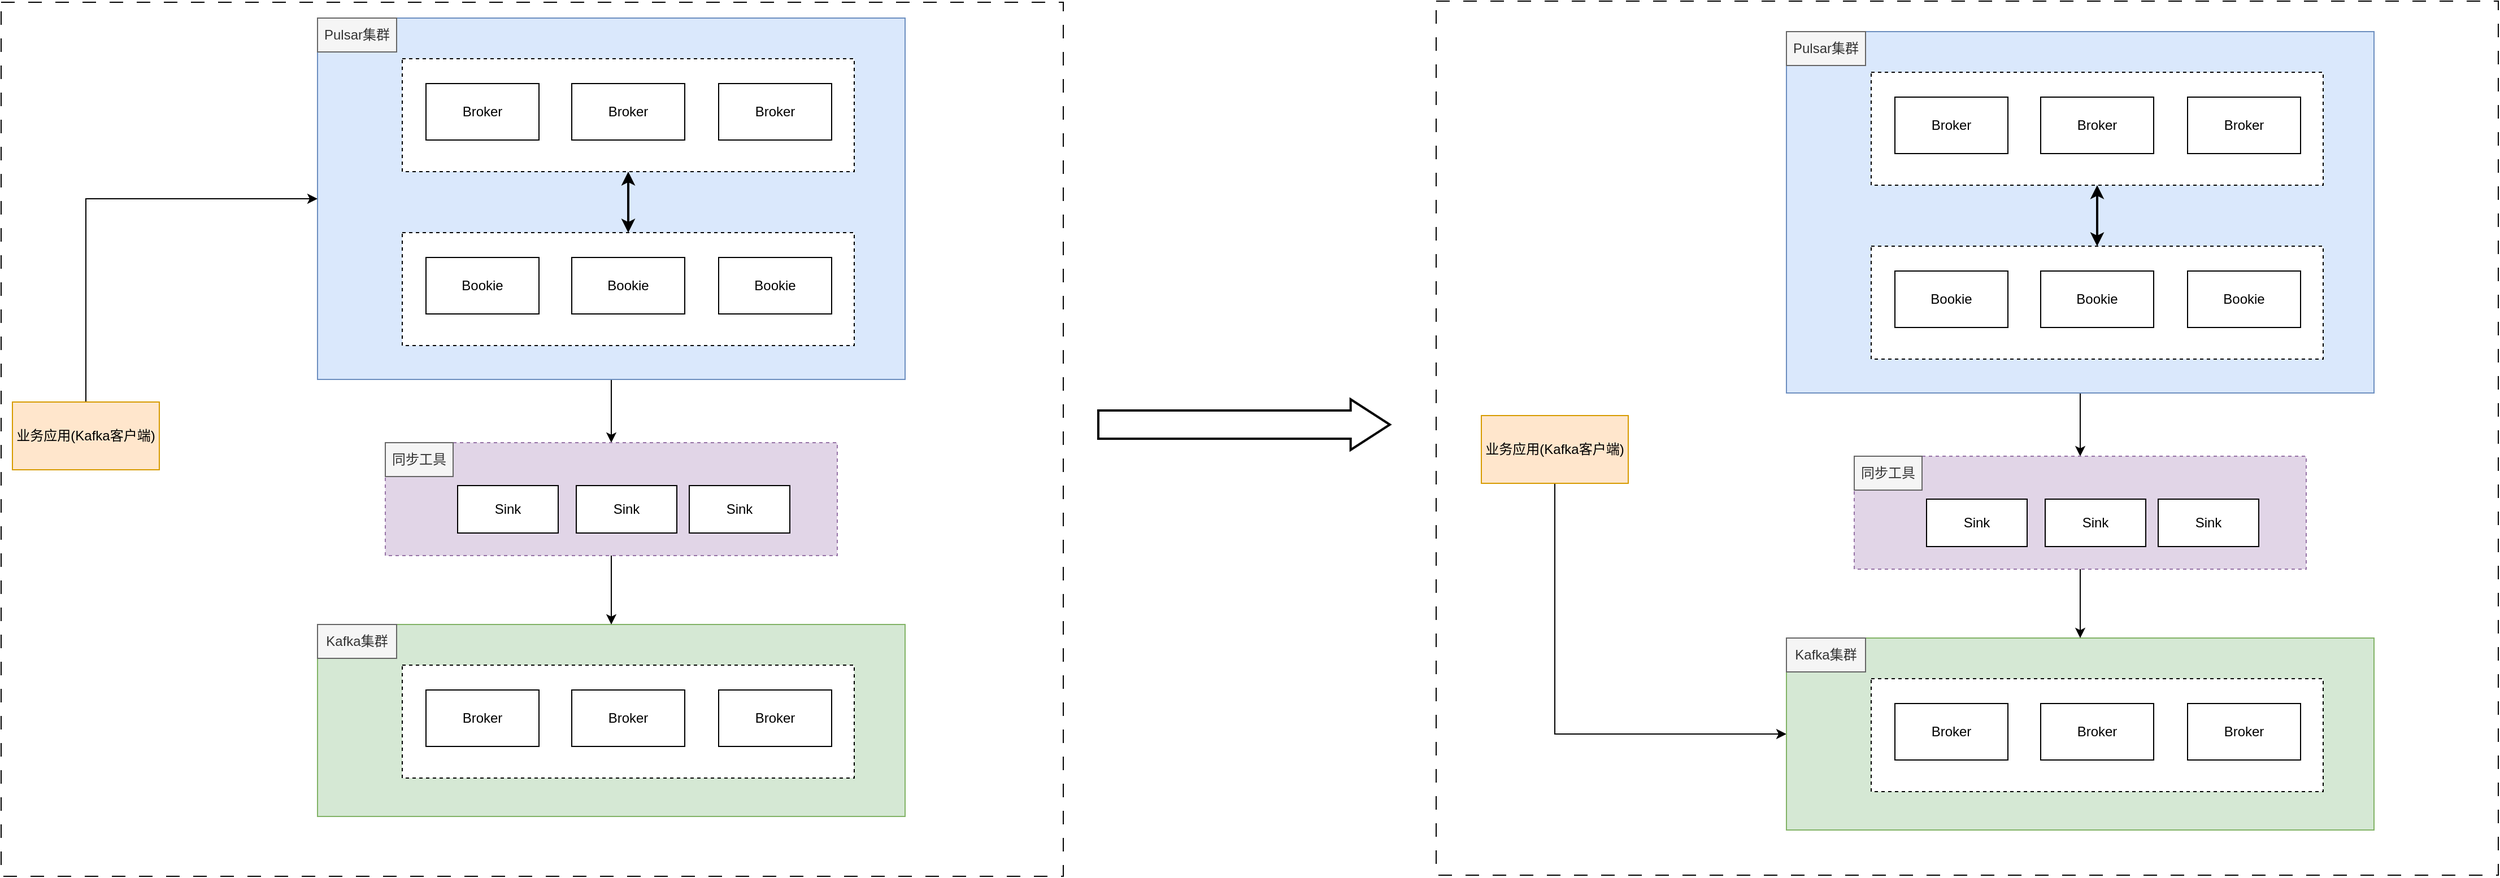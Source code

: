 <mxfile version="24.9.2">
  <diagram name="第 1 页" id="pD7Vnod6R_do5UHSJl3m">
    <mxGraphModel dx="2049" dy="1001" grid="1" gridSize="10" guides="1" tooltips="1" connect="1" arrows="1" fold="1" page="1" pageScale="1" pageWidth="1654" pageHeight="1169" math="0" shadow="0">
      <root>
        <mxCell id="0" />
        <mxCell id="1" parent="0" />
        <mxCell id="7kd3n6yTpFLGsjgeZZEd-77" value="" style="rounded=0;whiteSpace=wrap;html=1;dashed=1;dashPattern=12 12;" vertex="1" parent="1">
          <mxGeometry x="1280" y="5" width="940" height="774" as="geometry" />
        </mxCell>
        <mxCell id="7kd3n6yTpFLGsjgeZZEd-76" value="" style="rounded=0;whiteSpace=wrap;html=1;dashed=1;dashPattern=12 12;" vertex="1" parent="1">
          <mxGeometry x="10" y="6" width="940" height="774" as="geometry" />
        </mxCell>
        <mxCell id="7kd3n6yTpFLGsjgeZZEd-41" style="edgeStyle=orthogonalEdgeStyle;rounded=0;orthogonalLoop=1;jettySize=auto;html=1;exitX=0.5;exitY=1;exitDx=0;exitDy=0;entryX=0.5;entryY=0;entryDx=0;entryDy=0;" edge="1" parent="1" source="7kd3n6yTpFLGsjgeZZEd-14" target="7kd3n6yTpFLGsjgeZZEd-36">
          <mxGeometry relative="1" as="geometry" />
        </mxCell>
        <mxCell id="7kd3n6yTpFLGsjgeZZEd-14" value="" style="rounded=0;whiteSpace=wrap;html=1;fillColor=#dae8fc;strokeColor=#6c8ebf;" vertex="1" parent="1">
          <mxGeometry x="290" y="20" width="520" height="320" as="geometry" />
        </mxCell>
        <mxCell id="7kd3n6yTpFLGsjgeZZEd-47" style="edgeStyle=orthogonalEdgeStyle;rounded=0;orthogonalLoop=1;jettySize=auto;html=1;exitX=0.5;exitY=0;exitDx=0;exitDy=0;entryX=0;entryY=0.5;entryDx=0;entryDy=0;" edge="1" parent="1" source="7kd3n6yTpFLGsjgeZZEd-1" target="7kd3n6yTpFLGsjgeZZEd-14">
          <mxGeometry relative="1" as="geometry" />
        </mxCell>
        <mxCell id="7kd3n6yTpFLGsjgeZZEd-1" value="业务应用(Kafka客户端)" style="rounded=0;whiteSpace=wrap;html=1;fillColor=#ffe6cc;strokeColor=#d79b00;" vertex="1" parent="1">
          <mxGeometry x="20" y="360" width="130" height="60" as="geometry" />
        </mxCell>
        <mxCell id="7kd3n6yTpFLGsjgeZZEd-13" style="edgeStyle=orthogonalEdgeStyle;rounded=0;orthogonalLoop=1;jettySize=auto;html=1;exitX=0.5;exitY=1;exitDx=0;exitDy=0;startArrow=classic;startFill=1;strokeWidth=2;" edge="1" parent="1" source="7kd3n6yTpFLGsjgeZZEd-2" target="7kd3n6yTpFLGsjgeZZEd-9">
          <mxGeometry relative="1" as="geometry" />
        </mxCell>
        <mxCell id="7kd3n6yTpFLGsjgeZZEd-2" value="" style="rounded=0;whiteSpace=wrap;html=1;dashed=1;" vertex="1" parent="1">
          <mxGeometry x="365" y="56" width="400" height="100" as="geometry" />
        </mxCell>
        <mxCell id="7kd3n6yTpFLGsjgeZZEd-4" value="Broker" style="rounded=0;whiteSpace=wrap;html=1;" vertex="1" parent="1">
          <mxGeometry x="386" y="78" width="100" height="50" as="geometry" />
        </mxCell>
        <mxCell id="7kd3n6yTpFLGsjgeZZEd-5" value="Broker" style="rounded=0;whiteSpace=wrap;html=1;" vertex="1" parent="1">
          <mxGeometry x="515" y="78" width="100" height="50" as="geometry" />
        </mxCell>
        <mxCell id="7kd3n6yTpFLGsjgeZZEd-8" value="Broker" style="rounded=0;whiteSpace=wrap;html=1;" vertex="1" parent="1">
          <mxGeometry x="645" y="78" width="100" height="50" as="geometry" />
        </mxCell>
        <mxCell id="7kd3n6yTpFLGsjgeZZEd-9" value="" style="rounded=0;whiteSpace=wrap;html=1;dashed=1;" vertex="1" parent="1">
          <mxGeometry x="365" y="210" width="400" height="100" as="geometry" />
        </mxCell>
        <mxCell id="7kd3n6yTpFLGsjgeZZEd-10" value="Bookie" style="rounded=0;whiteSpace=wrap;html=1;" vertex="1" parent="1">
          <mxGeometry x="386" y="232" width="100" height="50" as="geometry" />
        </mxCell>
        <mxCell id="7kd3n6yTpFLGsjgeZZEd-11" value="Bookie" style="rounded=0;whiteSpace=wrap;html=1;" vertex="1" parent="1">
          <mxGeometry x="515" y="232" width="100" height="50" as="geometry" />
        </mxCell>
        <mxCell id="7kd3n6yTpFLGsjgeZZEd-12" value="Bookie" style="rounded=0;whiteSpace=wrap;html=1;" vertex="1" parent="1">
          <mxGeometry x="645" y="232" width="100" height="50" as="geometry" />
        </mxCell>
        <mxCell id="7kd3n6yTpFLGsjgeZZEd-15" value="Pulsar集群" style="text;html=1;align=center;verticalAlign=middle;whiteSpace=wrap;rounded=0;fillColor=#f5f5f5;fontColor=#333333;strokeColor=#666666;" vertex="1" parent="1">
          <mxGeometry x="290" y="20" width="70" height="30" as="geometry" />
        </mxCell>
        <mxCell id="7kd3n6yTpFLGsjgeZZEd-17" value="" style="rounded=0;whiteSpace=wrap;html=1;fillColor=#d5e8d4;strokeColor=#82b366;" vertex="1" parent="1">
          <mxGeometry x="290" y="557" width="520" height="170" as="geometry" />
        </mxCell>
        <mxCell id="7kd3n6yTpFLGsjgeZZEd-19" value="" style="rounded=0;whiteSpace=wrap;html=1;dashed=1;" vertex="1" parent="1">
          <mxGeometry x="365" y="593" width="400" height="100" as="geometry" />
        </mxCell>
        <mxCell id="7kd3n6yTpFLGsjgeZZEd-20" value="Broker" style="rounded=0;whiteSpace=wrap;html=1;" vertex="1" parent="1">
          <mxGeometry x="386" y="615" width="100" height="50" as="geometry" />
        </mxCell>
        <mxCell id="7kd3n6yTpFLGsjgeZZEd-21" value="Broker" style="rounded=0;whiteSpace=wrap;html=1;" vertex="1" parent="1">
          <mxGeometry x="515" y="615" width="100" height="50" as="geometry" />
        </mxCell>
        <mxCell id="7kd3n6yTpFLGsjgeZZEd-22" value="Broker" style="rounded=0;whiteSpace=wrap;html=1;" vertex="1" parent="1">
          <mxGeometry x="645" y="615" width="100" height="50" as="geometry" />
        </mxCell>
        <mxCell id="7kd3n6yTpFLGsjgeZZEd-27" value="Kafka集群" style="text;html=1;align=center;verticalAlign=middle;whiteSpace=wrap;rounded=0;fillColor=#f5f5f5;fontColor=#333333;strokeColor=#666666;" vertex="1" parent="1">
          <mxGeometry x="290" y="557" width="70" height="30" as="geometry" />
        </mxCell>
        <mxCell id="7kd3n6yTpFLGsjgeZZEd-42" style="edgeStyle=orthogonalEdgeStyle;rounded=0;orthogonalLoop=1;jettySize=auto;html=1;exitX=0.5;exitY=1;exitDx=0;exitDy=0;entryX=0.5;entryY=0;entryDx=0;entryDy=0;" edge="1" parent="1" source="7kd3n6yTpFLGsjgeZZEd-36" target="7kd3n6yTpFLGsjgeZZEd-17">
          <mxGeometry relative="1" as="geometry" />
        </mxCell>
        <mxCell id="7kd3n6yTpFLGsjgeZZEd-36" value="" style="rounded=0;whiteSpace=wrap;html=1;dashed=1;fillColor=#e1d5e7;strokeColor=#9673a6;" vertex="1" parent="1">
          <mxGeometry x="350" y="396" width="400" height="100" as="geometry" />
        </mxCell>
        <mxCell id="7kd3n6yTpFLGsjgeZZEd-37" value="Sink" style="rounded=0;whiteSpace=wrap;html=1;" vertex="1" parent="1">
          <mxGeometry x="414" y="434" width="89" height="42" as="geometry" />
        </mxCell>
        <mxCell id="7kd3n6yTpFLGsjgeZZEd-43" value="Sink" style="rounded=0;whiteSpace=wrap;html=1;" vertex="1" parent="1">
          <mxGeometry x="519" y="434" width="89" height="42" as="geometry" />
        </mxCell>
        <mxCell id="7kd3n6yTpFLGsjgeZZEd-44" value="Sink" style="rounded=0;whiteSpace=wrap;html=1;" vertex="1" parent="1">
          <mxGeometry x="619" y="434" width="89" height="42" as="geometry" />
        </mxCell>
        <mxCell id="7kd3n6yTpFLGsjgeZZEd-45" value="同步工具" style="text;html=1;align=center;verticalAlign=middle;whiteSpace=wrap;rounded=0;fillColor=#f5f5f5;fontColor=#333333;strokeColor=#666666;" vertex="1" parent="1">
          <mxGeometry x="350" y="396" width="60" height="30" as="geometry" />
        </mxCell>
        <mxCell id="7kd3n6yTpFLGsjgeZZEd-49" style="edgeStyle=orthogonalEdgeStyle;rounded=0;orthogonalLoop=1;jettySize=auto;html=1;exitX=0.5;exitY=1;exitDx=0;exitDy=0;entryX=0.5;entryY=0;entryDx=0;entryDy=0;" edge="1" parent="1" source="7kd3n6yTpFLGsjgeZZEd-50" target="7kd3n6yTpFLGsjgeZZEd-70">
          <mxGeometry relative="1" as="geometry" />
        </mxCell>
        <mxCell id="7kd3n6yTpFLGsjgeZZEd-50" value="" style="rounded=0;whiteSpace=wrap;html=1;fillColor=#dae8fc;strokeColor=#6c8ebf;" vertex="1" parent="1">
          <mxGeometry x="1590" y="32" width="520" height="320" as="geometry" />
        </mxCell>
        <mxCell id="7kd3n6yTpFLGsjgeZZEd-75" style="edgeStyle=orthogonalEdgeStyle;rounded=0;orthogonalLoop=1;jettySize=auto;html=1;exitX=0.5;exitY=1;exitDx=0;exitDy=0;entryX=0;entryY=0.5;entryDx=0;entryDy=0;" edge="1" parent="1" source="7kd3n6yTpFLGsjgeZZEd-52" target="7kd3n6yTpFLGsjgeZZEd-63">
          <mxGeometry relative="1" as="geometry" />
        </mxCell>
        <mxCell id="7kd3n6yTpFLGsjgeZZEd-52" value="业务应用(Kafka客户端)" style="rounded=0;whiteSpace=wrap;html=1;fillColor=#ffe6cc;strokeColor=#d79b00;" vertex="1" parent="1">
          <mxGeometry x="1320" y="372" width="130" height="60" as="geometry" />
        </mxCell>
        <mxCell id="7kd3n6yTpFLGsjgeZZEd-53" style="edgeStyle=orthogonalEdgeStyle;rounded=0;orthogonalLoop=1;jettySize=auto;html=1;exitX=0.5;exitY=1;exitDx=0;exitDy=0;startArrow=classic;startFill=1;strokeWidth=2;" edge="1" parent="1" source="7kd3n6yTpFLGsjgeZZEd-54" target="7kd3n6yTpFLGsjgeZZEd-58">
          <mxGeometry relative="1" as="geometry" />
        </mxCell>
        <mxCell id="7kd3n6yTpFLGsjgeZZEd-54" value="" style="rounded=0;whiteSpace=wrap;html=1;dashed=1;" vertex="1" parent="1">
          <mxGeometry x="1665" y="68" width="400" height="100" as="geometry" />
        </mxCell>
        <mxCell id="7kd3n6yTpFLGsjgeZZEd-55" value="Broker" style="rounded=0;whiteSpace=wrap;html=1;" vertex="1" parent="1">
          <mxGeometry x="1686" y="90" width="100" height="50" as="geometry" />
        </mxCell>
        <mxCell id="7kd3n6yTpFLGsjgeZZEd-56" value="Broker" style="rounded=0;whiteSpace=wrap;html=1;" vertex="1" parent="1">
          <mxGeometry x="1815" y="90" width="100" height="50" as="geometry" />
        </mxCell>
        <mxCell id="7kd3n6yTpFLGsjgeZZEd-57" value="Broker" style="rounded=0;whiteSpace=wrap;html=1;" vertex="1" parent="1">
          <mxGeometry x="1945" y="90" width="100" height="50" as="geometry" />
        </mxCell>
        <mxCell id="7kd3n6yTpFLGsjgeZZEd-58" value="" style="rounded=0;whiteSpace=wrap;html=1;dashed=1;" vertex="1" parent="1">
          <mxGeometry x="1665" y="222" width="400" height="100" as="geometry" />
        </mxCell>
        <mxCell id="7kd3n6yTpFLGsjgeZZEd-59" value="Bookie" style="rounded=0;whiteSpace=wrap;html=1;" vertex="1" parent="1">
          <mxGeometry x="1686" y="244" width="100" height="50" as="geometry" />
        </mxCell>
        <mxCell id="7kd3n6yTpFLGsjgeZZEd-60" value="Bookie" style="rounded=0;whiteSpace=wrap;html=1;" vertex="1" parent="1">
          <mxGeometry x="1815" y="244" width="100" height="50" as="geometry" />
        </mxCell>
        <mxCell id="7kd3n6yTpFLGsjgeZZEd-61" value="Bookie" style="rounded=0;whiteSpace=wrap;html=1;" vertex="1" parent="1">
          <mxGeometry x="1945" y="244" width="100" height="50" as="geometry" />
        </mxCell>
        <mxCell id="7kd3n6yTpFLGsjgeZZEd-62" value="Pulsar集群" style="text;html=1;align=center;verticalAlign=middle;whiteSpace=wrap;rounded=0;fillColor=#f5f5f5;fontColor=#333333;strokeColor=#666666;" vertex="1" parent="1">
          <mxGeometry x="1590" y="32" width="70" height="30" as="geometry" />
        </mxCell>
        <mxCell id="7kd3n6yTpFLGsjgeZZEd-63" value="" style="rounded=0;whiteSpace=wrap;html=1;fillColor=#d5e8d4;strokeColor=#82b366;" vertex="1" parent="1">
          <mxGeometry x="1590" y="569" width="520" height="170" as="geometry" />
        </mxCell>
        <mxCell id="7kd3n6yTpFLGsjgeZZEd-64" value="" style="rounded=0;whiteSpace=wrap;html=1;dashed=1;" vertex="1" parent="1">
          <mxGeometry x="1665" y="605" width="400" height="100" as="geometry" />
        </mxCell>
        <mxCell id="7kd3n6yTpFLGsjgeZZEd-65" value="Broker" style="rounded=0;whiteSpace=wrap;html=1;" vertex="1" parent="1">
          <mxGeometry x="1686" y="627" width="100" height="50" as="geometry" />
        </mxCell>
        <mxCell id="7kd3n6yTpFLGsjgeZZEd-66" value="Broker" style="rounded=0;whiteSpace=wrap;html=1;" vertex="1" parent="1">
          <mxGeometry x="1815" y="627" width="100" height="50" as="geometry" />
        </mxCell>
        <mxCell id="7kd3n6yTpFLGsjgeZZEd-67" value="Broker" style="rounded=0;whiteSpace=wrap;html=1;" vertex="1" parent="1">
          <mxGeometry x="1945" y="627" width="100" height="50" as="geometry" />
        </mxCell>
        <mxCell id="7kd3n6yTpFLGsjgeZZEd-68" value="Kafka集群" style="text;html=1;align=center;verticalAlign=middle;whiteSpace=wrap;rounded=0;fillColor=#f5f5f5;fontColor=#333333;strokeColor=#666666;" vertex="1" parent="1">
          <mxGeometry x="1590" y="569" width="70" height="30" as="geometry" />
        </mxCell>
        <mxCell id="7kd3n6yTpFLGsjgeZZEd-69" style="edgeStyle=orthogonalEdgeStyle;rounded=0;orthogonalLoop=1;jettySize=auto;html=1;exitX=0.5;exitY=1;exitDx=0;exitDy=0;entryX=0.5;entryY=0;entryDx=0;entryDy=0;" edge="1" parent="1" source="7kd3n6yTpFLGsjgeZZEd-70" target="7kd3n6yTpFLGsjgeZZEd-63">
          <mxGeometry relative="1" as="geometry" />
        </mxCell>
        <mxCell id="7kd3n6yTpFLGsjgeZZEd-70" value="" style="rounded=0;whiteSpace=wrap;html=1;dashed=1;fillColor=#e1d5e7;strokeColor=#9673a6;" vertex="1" parent="1">
          <mxGeometry x="1650" y="408" width="400" height="100" as="geometry" />
        </mxCell>
        <mxCell id="7kd3n6yTpFLGsjgeZZEd-71" value="Sink" style="rounded=0;whiteSpace=wrap;html=1;" vertex="1" parent="1">
          <mxGeometry x="1714" y="446" width="89" height="42" as="geometry" />
        </mxCell>
        <mxCell id="7kd3n6yTpFLGsjgeZZEd-72" value="Sink" style="rounded=0;whiteSpace=wrap;html=1;" vertex="1" parent="1">
          <mxGeometry x="1819" y="446" width="89" height="42" as="geometry" />
        </mxCell>
        <mxCell id="7kd3n6yTpFLGsjgeZZEd-73" value="Sink" style="rounded=0;whiteSpace=wrap;html=1;" vertex="1" parent="1">
          <mxGeometry x="1919" y="446" width="89" height="42" as="geometry" />
        </mxCell>
        <mxCell id="7kd3n6yTpFLGsjgeZZEd-74" value="同步工具" style="text;html=1;align=center;verticalAlign=middle;whiteSpace=wrap;rounded=0;fillColor=#f5f5f5;fontColor=#333333;strokeColor=#666666;" vertex="1" parent="1">
          <mxGeometry x="1650" y="408" width="60" height="30" as="geometry" />
        </mxCell>
        <mxCell id="7kd3n6yTpFLGsjgeZZEd-80" value="" style="shape=flexArrow;endArrow=classic;html=1;rounded=0;endWidth=17.778;endSize=10.893;width=24;strokeWidth=2;" edge="1" parent="1">
          <mxGeometry width="50" height="50" relative="1" as="geometry">
            <mxPoint x="980" y="380" as="sourcePoint" />
            <mxPoint x="1240" y="380" as="targetPoint" />
          </mxGeometry>
        </mxCell>
      </root>
    </mxGraphModel>
  </diagram>
</mxfile>
